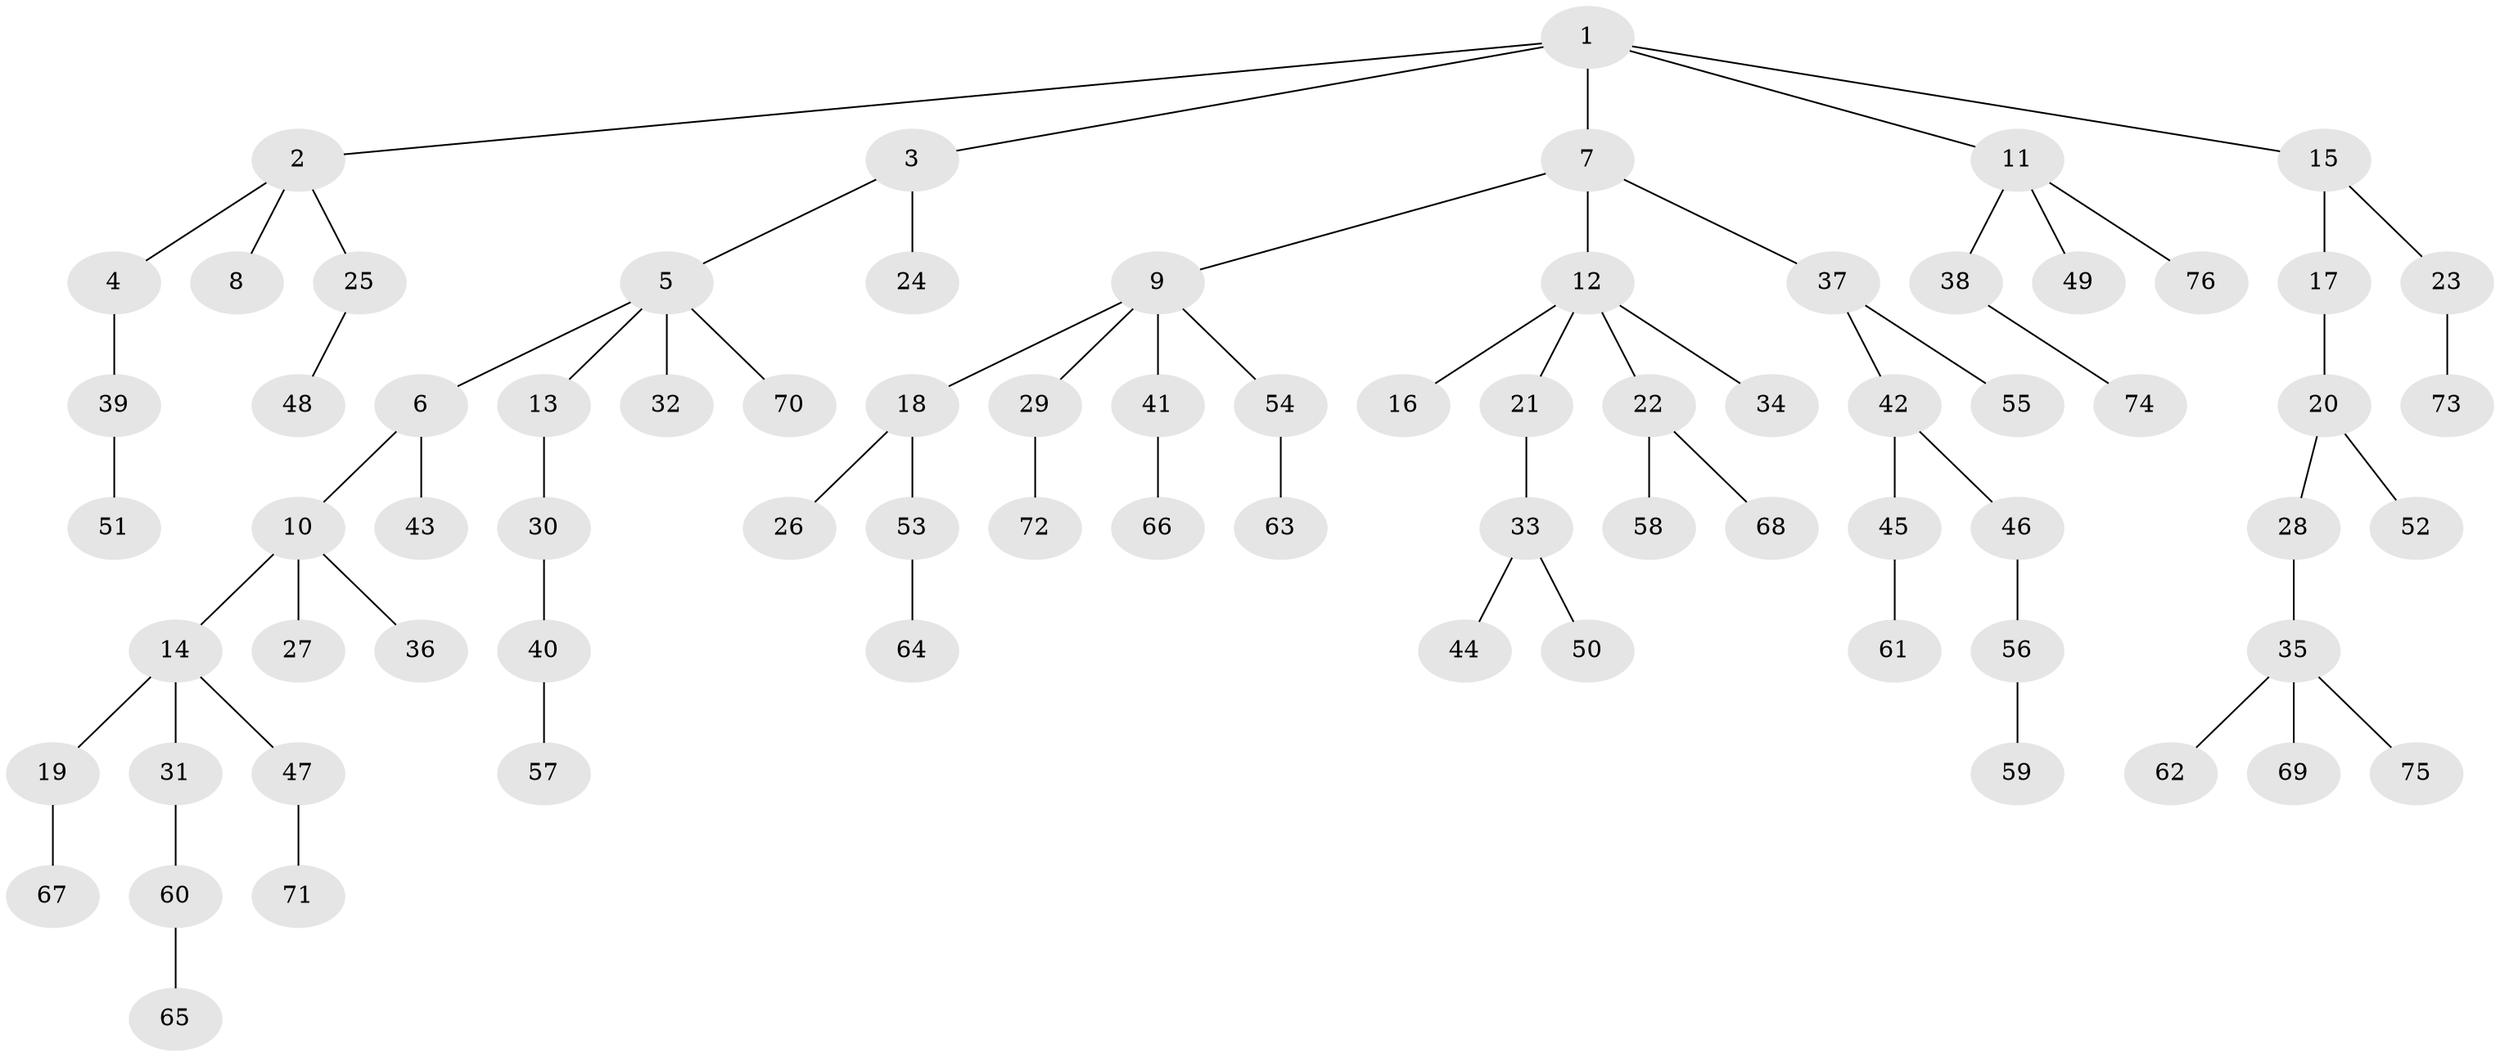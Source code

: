 // coarse degree distribution, {5: 0.03225806451612903, 3: 0.16129032258064516, 7: 0.03225806451612903, 2: 0.2903225806451613, 1: 0.4838709677419355}
// Generated by graph-tools (version 1.1) at 2025/37/03/04/25 23:37:28]
// undirected, 76 vertices, 75 edges
graph export_dot {
  node [color=gray90,style=filled];
  1;
  2;
  3;
  4;
  5;
  6;
  7;
  8;
  9;
  10;
  11;
  12;
  13;
  14;
  15;
  16;
  17;
  18;
  19;
  20;
  21;
  22;
  23;
  24;
  25;
  26;
  27;
  28;
  29;
  30;
  31;
  32;
  33;
  34;
  35;
  36;
  37;
  38;
  39;
  40;
  41;
  42;
  43;
  44;
  45;
  46;
  47;
  48;
  49;
  50;
  51;
  52;
  53;
  54;
  55;
  56;
  57;
  58;
  59;
  60;
  61;
  62;
  63;
  64;
  65;
  66;
  67;
  68;
  69;
  70;
  71;
  72;
  73;
  74;
  75;
  76;
  1 -- 2;
  1 -- 3;
  1 -- 7;
  1 -- 11;
  1 -- 15;
  2 -- 4;
  2 -- 8;
  2 -- 25;
  3 -- 5;
  3 -- 24;
  4 -- 39;
  5 -- 6;
  5 -- 13;
  5 -- 32;
  5 -- 70;
  6 -- 10;
  6 -- 43;
  7 -- 9;
  7 -- 12;
  7 -- 37;
  9 -- 18;
  9 -- 29;
  9 -- 41;
  9 -- 54;
  10 -- 14;
  10 -- 27;
  10 -- 36;
  11 -- 38;
  11 -- 49;
  11 -- 76;
  12 -- 16;
  12 -- 21;
  12 -- 22;
  12 -- 34;
  13 -- 30;
  14 -- 19;
  14 -- 31;
  14 -- 47;
  15 -- 17;
  15 -- 23;
  17 -- 20;
  18 -- 26;
  18 -- 53;
  19 -- 67;
  20 -- 28;
  20 -- 52;
  21 -- 33;
  22 -- 58;
  22 -- 68;
  23 -- 73;
  25 -- 48;
  28 -- 35;
  29 -- 72;
  30 -- 40;
  31 -- 60;
  33 -- 44;
  33 -- 50;
  35 -- 62;
  35 -- 69;
  35 -- 75;
  37 -- 42;
  37 -- 55;
  38 -- 74;
  39 -- 51;
  40 -- 57;
  41 -- 66;
  42 -- 45;
  42 -- 46;
  45 -- 61;
  46 -- 56;
  47 -- 71;
  53 -- 64;
  54 -- 63;
  56 -- 59;
  60 -- 65;
}
